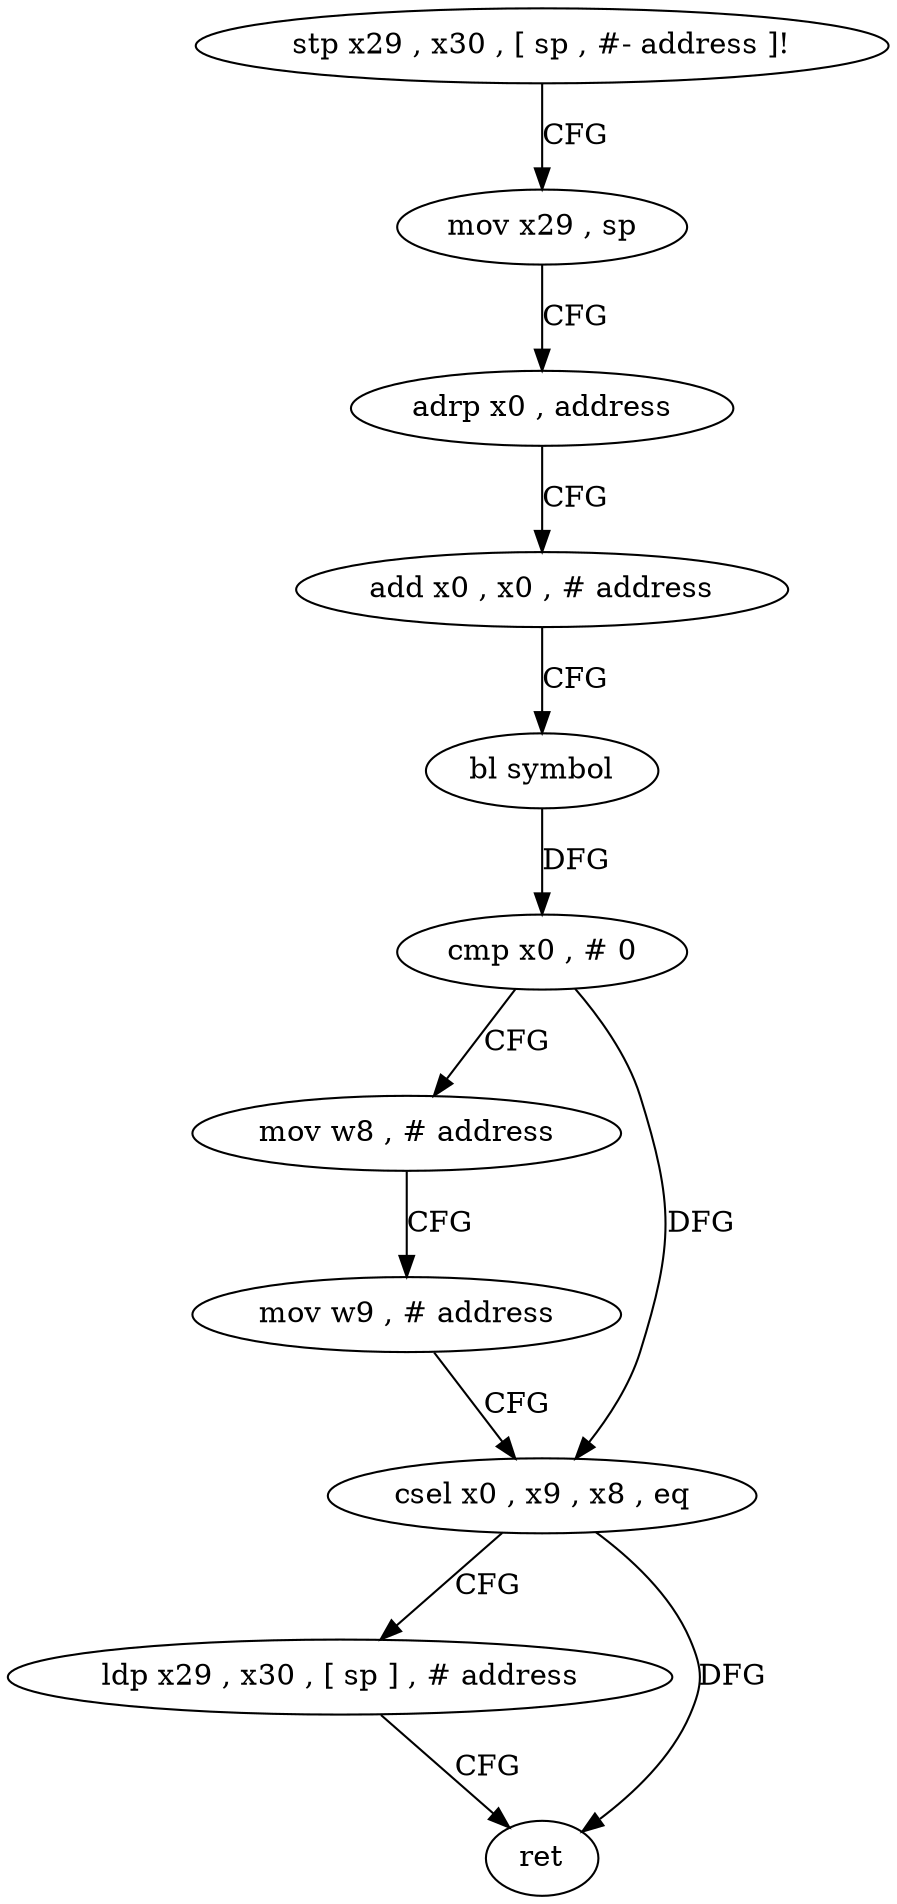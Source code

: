 digraph "func" {
"4271496" [label = "stp x29 , x30 , [ sp , #- address ]!" ]
"4271500" [label = "mov x29 , sp" ]
"4271504" [label = "adrp x0 , address" ]
"4271508" [label = "add x0 , x0 , # address" ]
"4271512" [label = "bl symbol" ]
"4271516" [label = "cmp x0 , # 0" ]
"4271520" [label = "mov w8 , # address" ]
"4271524" [label = "mov w9 , # address" ]
"4271528" [label = "csel x0 , x9 , x8 , eq" ]
"4271532" [label = "ldp x29 , x30 , [ sp ] , # address" ]
"4271536" [label = "ret" ]
"4271496" -> "4271500" [ label = "CFG" ]
"4271500" -> "4271504" [ label = "CFG" ]
"4271504" -> "4271508" [ label = "CFG" ]
"4271508" -> "4271512" [ label = "CFG" ]
"4271512" -> "4271516" [ label = "DFG" ]
"4271516" -> "4271520" [ label = "CFG" ]
"4271516" -> "4271528" [ label = "DFG" ]
"4271520" -> "4271524" [ label = "CFG" ]
"4271524" -> "4271528" [ label = "CFG" ]
"4271528" -> "4271532" [ label = "CFG" ]
"4271528" -> "4271536" [ label = "DFG" ]
"4271532" -> "4271536" [ label = "CFG" ]
}
